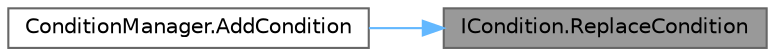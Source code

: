 digraph "ICondition.ReplaceCondition"
{
 // LATEX_PDF_SIZE
  bgcolor="transparent";
  edge [fontname=Helvetica,fontsize=10,labelfontname=Helvetica,labelfontsize=10];
  node [fontname=Helvetica,fontsize=10,shape=box,height=0.2,width=0.4];
  rankdir="RL";
  Node1 [id="Node000001",label="ICondition.ReplaceCondition",height=0.2,width=0.4,color="gray40", fillcolor="grey60", style="filled", fontcolor="black",tooltip=" "];
  Node1 -> Node2 [id="edge2_Node000001_Node000002",dir="back",color="steelblue1",style="solid",tooltip=" "];
  Node2 [id="Node000002",label="ConditionManager.AddCondition",height=0.2,width=0.4,color="grey40", fillcolor="white", style="filled",URL="$class_condition_manager.html#a1bcb486d45857eb83f089e95ca378e3e",tooltip=" "];
}
